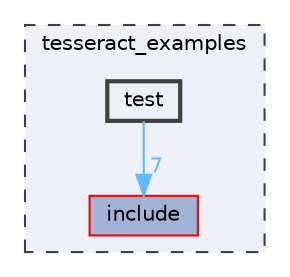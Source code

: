 digraph "tesseract_examples/test"
{
 // LATEX_PDF_SIZE
  bgcolor="transparent";
  edge [fontname=Helvetica,fontsize=10,labelfontname=Helvetica,labelfontsize=10];
  node [fontname=Helvetica,fontsize=10,shape=box,height=0.2,width=0.4];
  compound=true
  subgraph clusterdir_b0e5e182f299bf75d6c057bba55dcf01 {
    graph [ bgcolor="#edf0f7", pencolor="grey25", label="tesseract_examples", fontname=Helvetica,fontsize=10 style="filled,dashed", URL="dir_b0e5e182f299bf75d6c057bba55dcf01.html",tooltip=""]
  dir_bb24e368087ccf1e177724285ce8e577 [label="include", fillcolor="#a2b4d6", color="red", style="filled", URL="dir_bb24e368087ccf1e177724285ce8e577.html",tooltip=""];
  dir_f3d5fd9cab095ae3ca384acc6d5c826d [label="test", fillcolor="#edf0f7", color="grey25", style="filled,bold", URL="dir_f3d5fd9cab095ae3ca384acc6d5c826d.html",tooltip=""];
  }
  dir_f3d5fd9cab095ae3ca384acc6d5c826d->dir_bb24e368087ccf1e177724285ce8e577 [headlabel="7", labeldistance=1.5 headhref="dir_000063_000009.html" color="steelblue1" fontcolor="steelblue1"];
}
